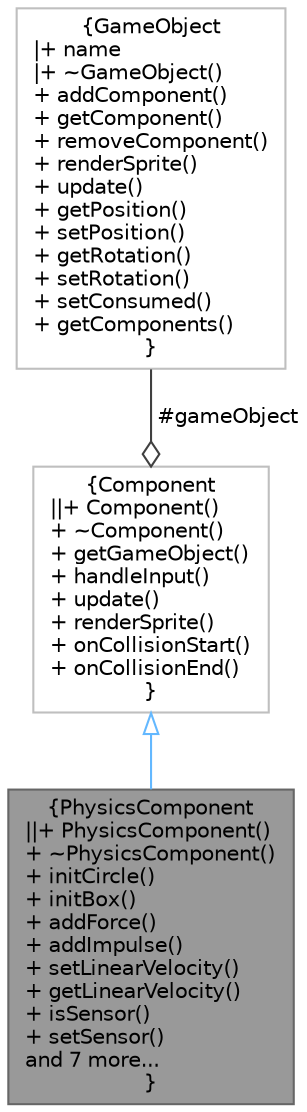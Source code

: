 digraph "PhysicsComponent"
{
 // LATEX_PDF_SIZE
  bgcolor="transparent";
  edge [fontname=Helvetica,fontsize=10,labelfontname=Helvetica,labelfontsize=10];
  node [fontname=Helvetica,fontsize=10,shape=box,height=0.2,width=0.4];
  Node1 [label="{PhysicsComponent\n||+ PhysicsComponent()\l+ ~PhysicsComponent()\l+ initCircle()\l+ initBox()\l+ addForce()\l+ addImpulse()\l+ setLinearVelocity()\l+ getLinearVelocity()\l+ isSensor()\l+ setSensor()\land 7 more...\l}",height=0.2,width=0.4,color="gray40", fillcolor="grey60", style="filled", fontcolor="black",tooltip=" "];
  Node2 -> Node1 [dir="back",color="steelblue1",style="solid",arrowtail="onormal"];
  Node2 [label="{Component\n||+ Component()\l+ ~Component()\l+ getGameObject()\l+ handleInput()\l+ update()\l+ renderSprite()\l+ onCollisionStart()\l+ onCollisionEnd()\l}",height=0.2,width=0.4,color="grey75", fillcolor="white", style="filled",URL="$classComponent.html",tooltip=" "];
  Node3 -> Node2 [color="grey25",style="solid",label=" #gameObject" ,arrowhead="odiamond"];
  Node3 [label="{GameObject\n|+ name\l|+ ~GameObject()\l+ addComponent()\l+ getComponent()\l+ removeComponent()\l+ renderSprite()\l+ update()\l+ getPosition()\l+ setPosition()\l+ getRotation()\l+ setRotation()\l+ setConsumed()\l+ getComponents()\l}",height=0.2,width=0.4,color="grey75", fillcolor="white", style="filled",URL="$classGameObject.html",tooltip=" "];
}
